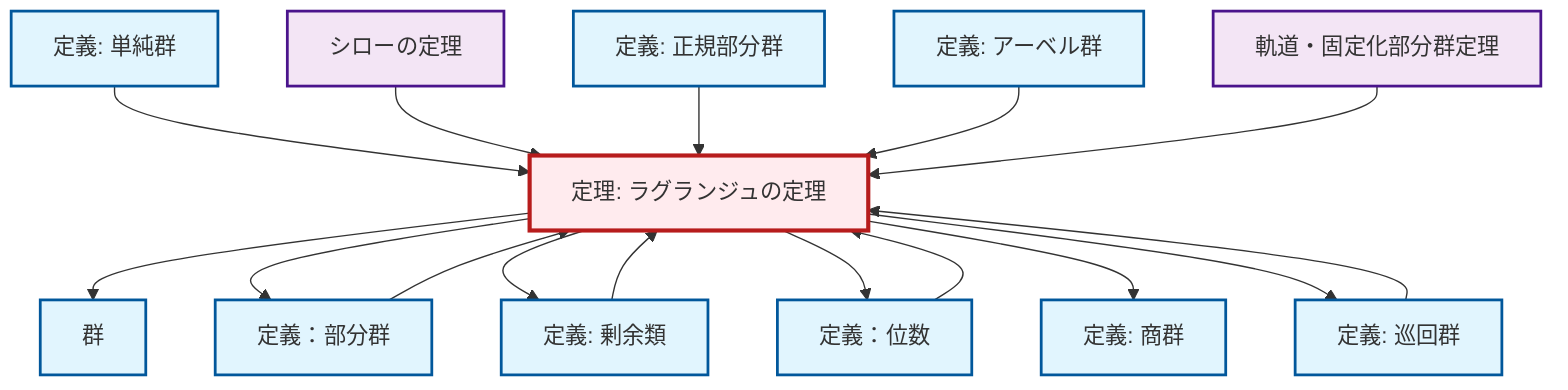 graph TD
    classDef definition fill:#e1f5fe,stroke:#01579b,stroke-width:2px
    classDef theorem fill:#f3e5f5,stroke:#4a148c,stroke-width:2px
    classDef axiom fill:#fff3e0,stroke:#e65100,stroke-width:2px
    classDef example fill:#e8f5e9,stroke:#1b5e20,stroke-width:2px
    classDef current fill:#ffebee,stroke:#b71c1c,stroke-width:3px
    thm-orbit-stabilizer["軌道・固定化部分群定理"]:::theorem
    def-group["群"]:::definition
    thm-sylow["シローの定理"]:::theorem
    def-cyclic-group["定義: 巡回群"]:::definition
    def-subgroup["定義：部分群"]:::definition
    def-order["定義：位数"]:::definition
    def-abelian-group["定義: アーベル群"]:::definition
    def-simple-group["定義: 単純群"]:::definition
    def-normal-subgroup["定義: 正規部分群"]:::definition
    def-coset["定義: 剰余類"]:::definition
    thm-lagrange["定理: ラグランジュの定理"]:::theorem
    def-quotient-group["定義: 商群"]:::definition
    thm-lagrange --> def-group
    def-simple-group --> thm-lagrange
    thm-lagrange --> def-subgroup
    thm-sylow --> thm-lagrange
    thm-lagrange --> def-coset
    def-order --> thm-lagrange
    def-normal-subgroup --> thm-lagrange
    def-coset --> thm-lagrange
    thm-lagrange --> def-order
    def-subgroup --> thm-lagrange
    def-cyclic-group --> thm-lagrange
    thm-lagrange --> def-quotient-group
    def-abelian-group --> thm-lagrange
    thm-orbit-stabilizer --> thm-lagrange
    thm-lagrange --> def-cyclic-group
    class thm-lagrange current